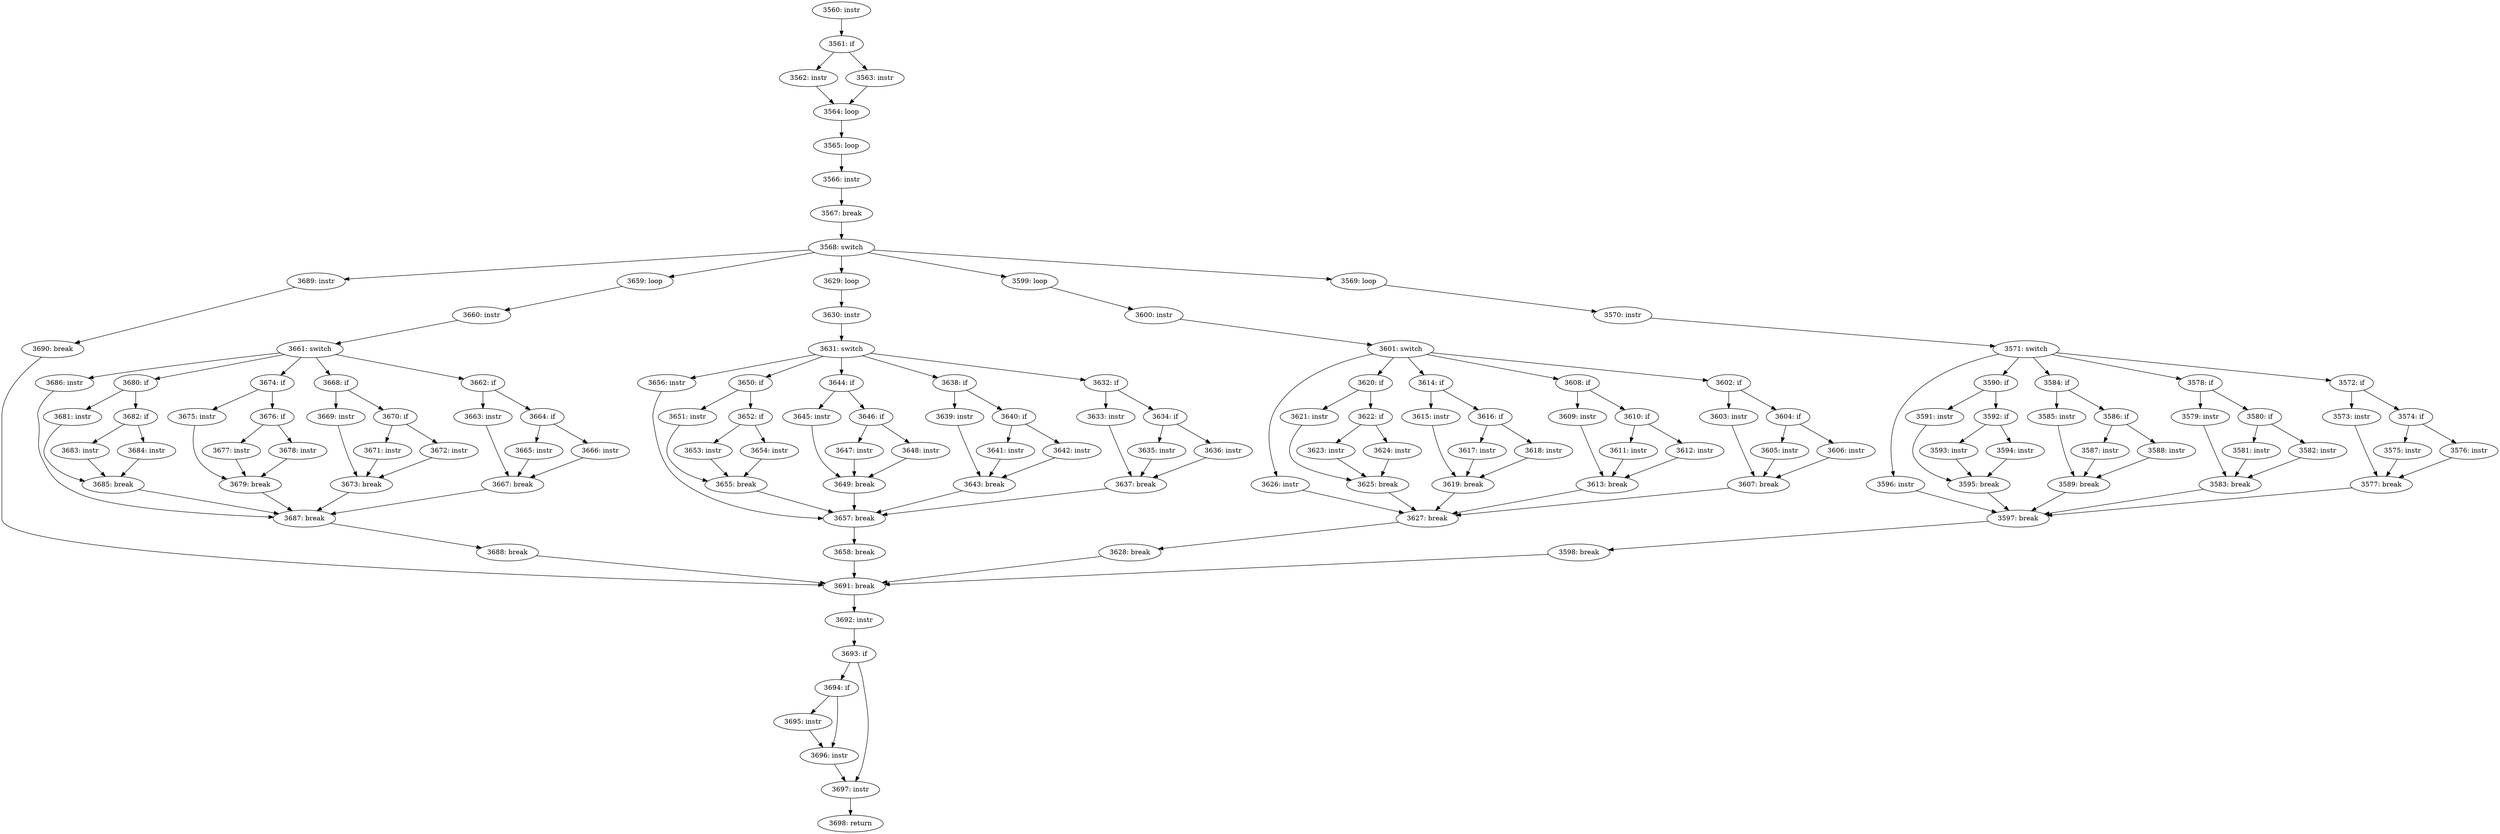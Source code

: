 digraph CFG_tcp_enter_recovery {
3560 [label="3560: instr"]
	3560 -> 3561
3561 [label="3561: if"]
	3561 -> 3562
	3561 -> 3563
3562 [label="3562: instr"]
	3562 -> 3564
3563 [label="3563: instr"]
	3563 -> 3564
3564 [label="3564: loop"]
	3564 -> 3565
3565 [label="3565: loop"]
	3565 -> 3566
3566 [label="3566: instr"]
	3566 -> 3567
3567 [label="3567: break"]
	3567 -> 3568
3568 [label="3568: switch"]
	3568 -> 3689
	3568 -> 3659
	3568 -> 3629
	3568 -> 3599
	3568 -> 3569
3569 [label="3569: loop"]
	3569 -> 3570
3570 [label="3570: instr"]
	3570 -> 3571
3571 [label="3571: switch"]
	3571 -> 3596
	3571 -> 3590
	3571 -> 3584
	3571 -> 3578
	3571 -> 3572
3572 [label="3572: if"]
	3572 -> 3573
	3572 -> 3574
3573 [label="3573: instr"]
	3573 -> 3577
3574 [label="3574: if"]
	3574 -> 3575
	3574 -> 3576
3575 [label="3575: instr"]
	3575 -> 3577
3576 [label="3576: instr"]
	3576 -> 3577
3577 [label="3577: break"]
	3577 -> 3597
3578 [label="3578: if"]
	3578 -> 3579
	3578 -> 3580
3579 [label="3579: instr"]
	3579 -> 3583
3580 [label="3580: if"]
	3580 -> 3581
	3580 -> 3582
3581 [label="3581: instr"]
	3581 -> 3583
3582 [label="3582: instr"]
	3582 -> 3583
3583 [label="3583: break"]
	3583 -> 3597
3584 [label="3584: if"]
	3584 -> 3585
	3584 -> 3586
3585 [label="3585: instr"]
	3585 -> 3589
3586 [label="3586: if"]
	3586 -> 3587
	3586 -> 3588
3587 [label="3587: instr"]
	3587 -> 3589
3588 [label="3588: instr"]
	3588 -> 3589
3589 [label="3589: break"]
	3589 -> 3597
3590 [label="3590: if"]
	3590 -> 3591
	3590 -> 3592
3591 [label="3591: instr"]
	3591 -> 3595
3592 [label="3592: if"]
	3592 -> 3593
	3592 -> 3594
3593 [label="3593: instr"]
	3593 -> 3595
3594 [label="3594: instr"]
	3594 -> 3595
3595 [label="3595: break"]
	3595 -> 3597
3596 [label="3596: instr"]
	3596 -> 3597
3597 [label="3597: break"]
	3597 -> 3598
3598 [label="3598: break"]
	3598 -> 3691
3599 [label="3599: loop"]
	3599 -> 3600
3600 [label="3600: instr"]
	3600 -> 3601
3601 [label="3601: switch"]
	3601 -> 3626
	3601 -> 3620
	3601 -> 3614
	3601 -> 3608
	3601 -> 3602
3602 [label="3602: if"]
	3602 -> 3603
	3602 -> 3604
3603 [label="3603: instr"]
	3603 -> 3607
3604 [label="3604: if"]
	3604 -> 3605
	3604 -> 3606
3605 [label="3605: instr"]
	3605 -> 3607
3606 [label="3606: instr"]
	3606 -> 3607
3607 [label="3607: break"]
	3607 -> 3627
3608 [label="3608: if"]
	3608 -> 3609
	3608 -> 3610
3609 [label="3609: instr"]
	3609 -> 3613
3610 [label="3610: if"]
	3610 -> 3611
	3610 -> 3612
3611 [label="3611: instr"]
	3611 -> 3613
3612 [label="3612: instr"]
	3612 -> 3613
3613 [label="3613: break"]
	3613 -> 3627
3614 [label="3614: if"]
	3614 -> 3615
	3614 -> 3616
3615 [label="3615: instr"]
	3615 -> 3619
3616 [label="3616: if"]
	3616 -> 3617
	3616 -> 3618
3617 [label="3617: instr"]
	3617 -> 3619
3618 [label="3618: instr"]
	3618 -> 3619
3619 [label="3619: break"]
	3619 -> 3627
3620 [label="3620: if"]
	3620 -> 3621
	3620 -> 3622
3621 [label="3621: instr"]
	3621 -> 3625
3622 [label="3622: if"]
	3622 -> 3623
	3622 -> 3624
3623 [label="3623: instr"]
	3623 -> 3625
3624 [label="3624: instr"]
	3624 -> 3625
3625 [label="3625: break"]
	3625 -> 3627
3626 [label="3626: instr"]
	3626 -> 3627
3627 [label="3627: break"]
	3627 -> 3628
3628 [label="3628: break"]
	3628 -> 3691
3629 [label="3629: loop"]
	3629 -> 3630
3630 [label="3630: instr"]
	3630 -> 3631
3631 [label="3631: switch"]
	3631 -> 3656
	3631 -> 3650
	3631 -> 3644
	3631 -> 3638
	3631 -> 3632
3632 [label="3632: if"]
	3632 -> 3633
	3632 -> 3634
3633 [label="3633: instr"]
	3633 -> 3637
3634 [label="3634: if"]
	3634 -> 3635
	3634 -> 3636
3635 [label="3635: instr"]
	3635 -> 3637
3636 [label="3636: instr"]
	3636 -> 3637
3637 [label="3637: break"]
	3637 -> 3657
3638 [label="3638: if"]
	3638 -> 3639
	3638 -> 3640
3639 [label="3639: instr"]
	3639 -> 3643
3640 [label="3640: if"]
	3640 -> 3641
	3640 -> 3642
3641 [label="3641: instr"]
	3641 -> 3643
3642 [label="3642: instr"]
	3642 -> 3643
3643 [label="3643: break"]
	3643 -> 3657
3644 [label="3644: if"]
	3644 -> 3645
	3644 -> 3646
3645 [label="3645: instr"]
	3645 -> 3649
3646 [label="3646: if"]
	3646 -> 3647
	3646 -> 3648
3647 [label="3647: instr"]
	3647 -> 3649
3648 [label="3648: instr"]
	3648 -> 3649
3649 [label="3649: break"]
	3649 -> 3657
3650 [label="3650: if"]
	3650 -> 3651
	3650 -> 3652
3651 [label="3651: instr"]
	3651 -> 3655
3652 [label="3652: if"]
	3652 -> 3653
	3652 -> 3654
3653 [label="3653: instr"]
	3653 -> 3655
3654 [label="3654: instr"]
	3654 -> 3655
3655 [label="3655: break"]
	3655 -> 3657
3656 [label="3656: instr"]
	3656 -> 3657
3657 [label="3657: break"]
	3657 -> 3658
3658 [label="3658: break"]
	3658 -> 3691
3659 [label="3659: loop"]
	3659 -> 3660
3660 [label="3660: instr"]
	3660 -> 3661
3661 [label="3661: switch"]
	3661 -> 3686
	3661 -> 3680
	3661 -> 3674
	3661 -> 3668
	3661 -> 3662
3662 [label="3662: if"]
	3662 -> 3663
	3662 -> 3664
3663 [label="3663: instr"]
	3663 -> 3667
3664 [label="3664: if"]
	3664 -> 3665
	3664 -> 3666
3665 [label="3665: instr"]
	3665 -> 3667
3666 [label="3666: instr"]
	3666 -> 3667
3667 [label="3667: break"]
	3667 -> 3687
3668 [label="3668: if"]
	3668 -> 3669
	3668 -> 3670
3669 [label="3669: instr"]
	3669 -> 3673
3670 [label="3670: if"]
	3670 -> 3671
	3670 -> 3672
3671 [label="3671: instr"]
	3671 -> 3673
3672 [label="3672: instr"]
	3672 -> 3673
3673 [label="3673: break"]
	3673 -> 3687
3674 [label="3674: if"]
	3674 -> 3675
	3674 -> 3676
3675 [label="3675: instr"]
	3675 -> 3679
3676 [label="3676: if"]
	3676 -> 3677
	3676 -> 3678
3677 [label="3677: instr"]
	3677 -> 3679
3678 [label="3678: instr"]
	3678 -> 3679
3679 [label="3679: break"]
	3679 -> 3687
3680 [label="3680: if"]
	3680 -> 3681
	3680 -> 3682
3681 [label="3681: instr"]
	3681 -> 3685
3682 [label="3682: if"]
	3682 -> 3683
	3682 -> 3684
3683 [label="3683: instr"]
	3683 -> 3685
3684 [label="3684: instr"]
	3684 -> 3685
3685 [label="3685: break"]
	3685 -> 3687
3686 [label="3686: instr"]
	3686 -> 3687
3687 [label="3687: break"]
	3687 -> 3688
3688 [label="3688: break"]
	3688 -> 3691
3689 [label="3689: instr"]
	3689 -> 3690
3690 [label="3690: break"]
	3690 -> 3691
3691 [label="3691: break"]
	3691 -> 3692
3692 [label="3692: instr"]
	3692 -> 3693
3693 [label="3693: if"]
	3693 -> 3694
	3693 -> 3697
3694 [label="3694: if"]
	3694 -> 3695
	3694 -> 3696
3695 [label="3695: instr"]
	3695 -> 3696
3696 [label="3696: instr"]
	3696 -> 3697
3697 [label="3697: instr"]
	3697 -> 3698
3698 [label="3698: return"]
	
}
